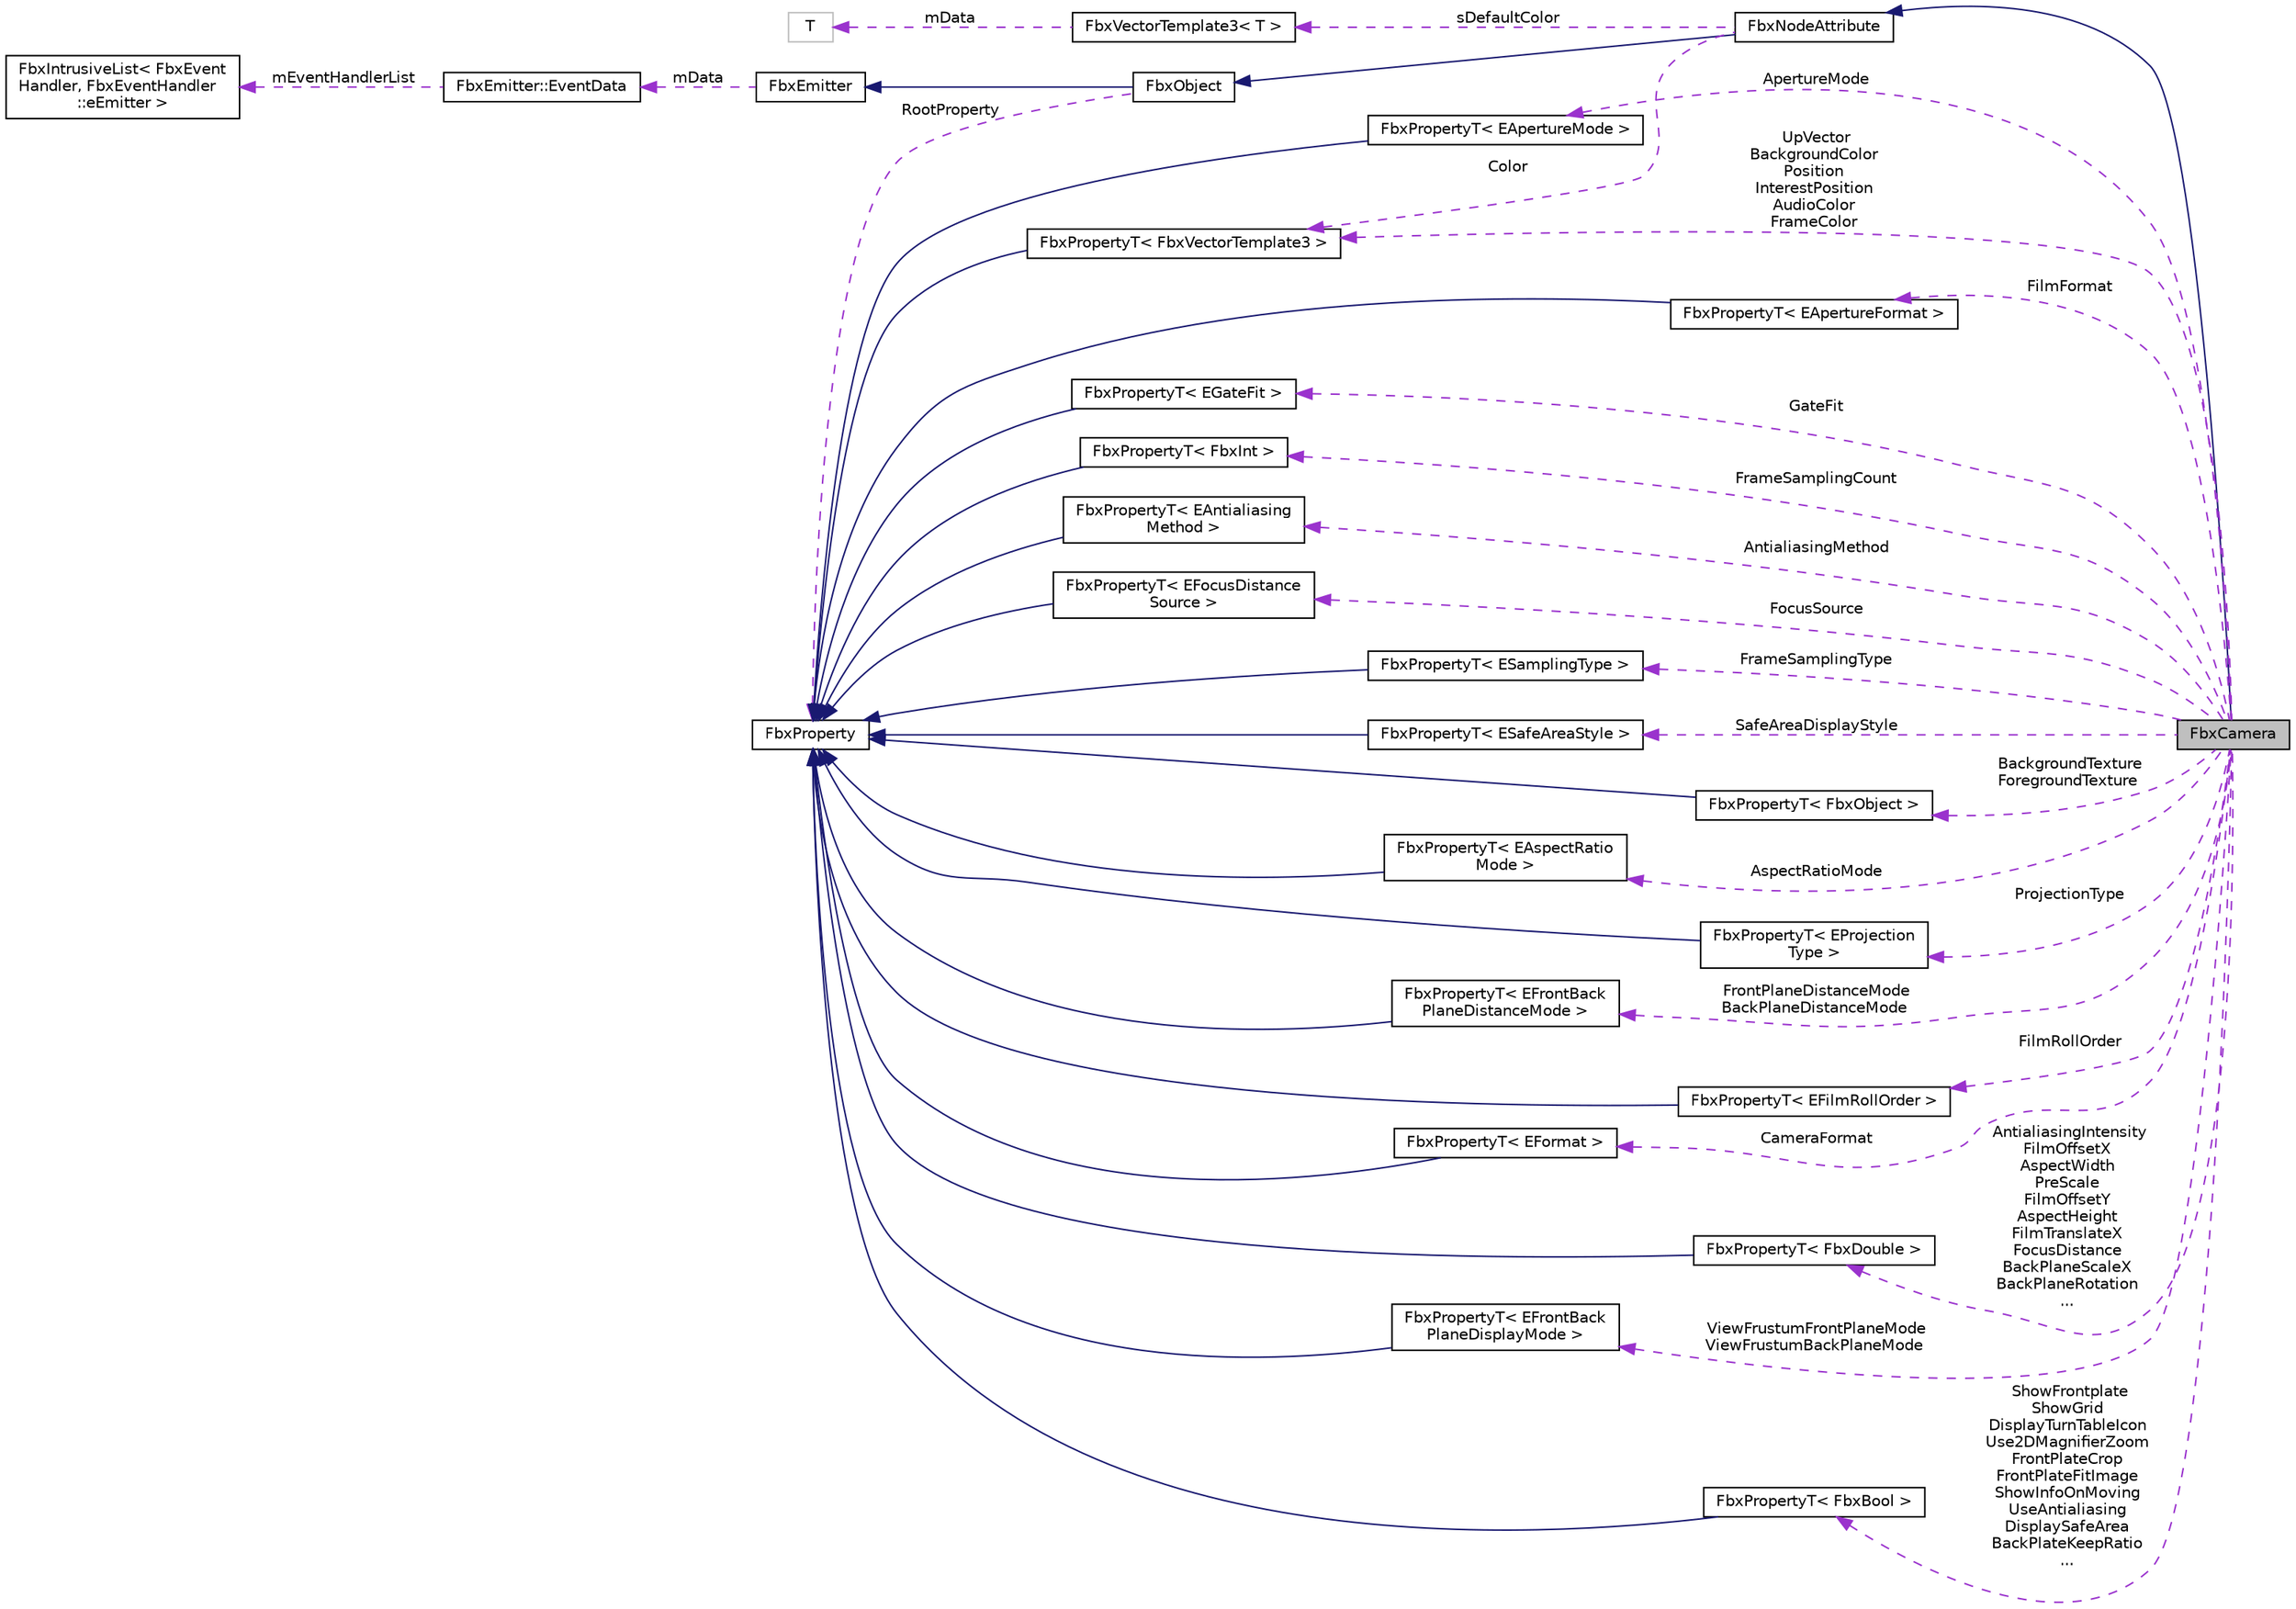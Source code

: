 digraph "FbxCamera"
{
  edge [fontname="Helvetica",fontsize="10",labelfontname="Helvetica",labelfontsize="10"];
  node [fontname="Helvetica",fontsize="10",shape=record];
  rankdir="LR";
  Node5 [label="FbxCamera",height=0.2,width=0.4,color="black", fillcolor="grey75", style="filled", fontcolor="black"];
  Node6 -> Node5 [dir="back",color="midnightblue",fontsize="10",style="solid",fontname="Helvetica"];
  Node6 [label="FbxNodeAttribute",height=0.2,width=0.4,color="black", fillcolor="white", style="filled",URL="$class_fbx_node_attribute.html",tooltip="This class is the base class to all types of node attributes.A node attribute is the content of a nod..."];
  Node7 -> Node6 [dir="back",color="midnightblue",fontsize="10",style="solid",fontname="Helvetica"];
  Node7 [label="FbxObject",height=0.2,width=0.4,color="black", fillcolor="white", style="filled",URL="$class_fbx_object.html"];
  Node8 -> Node7 [dir="back",color="midnightblue",fontsize="10",style="solid",fontname="Helvetica"];
  Node8 [label="FbxEmitter",height=0.2,width=0.4,color="black", fillcolor="white", style="filled",URL="$class_fbx_emitter.html"];
  Node9 -> Node8 [dir="back",color="darkorchid3",fontsize="10",style="dashed",label=" mData" ,fontname="Helvetica"];
  Node9 [label="FbxEmitter::EventData",height=0.2,width=0.4,color="black", fillcolor="white", style="filled",URL="$struct_fbx_emitter_1_1_event_data.html"];
  Node10 -> Node9 [dir="back",color="darkorchid3",fontsize="10",style="dashed",label=" mEventHandlerList" ,fontname="Helvetica"];
  Node10 [label="FbxIntrusiveList\< FbxEvent\lHandler, FbxEventHandler\l::eEmitter \>",height=0.2,width=0.4,color="black", fillcolor="white", style="filled",URL="$class_fbx_intrusive_list.html"];
  Node11 -> Node7 [dir="back",color="darkorchid3",fontsize="10",style="dashed",label=" RootProperty" ,fontname="Helvetica"];
  Node11 [label="FbxProperty",height=0.2,width=0.4,color="black", fillcolor="white", style="filled",URL="$class_fbx_property.html",tooltip="Class to hold user properties. "];
  Node12 -> Node6 [dir="back",color="darkorchid3",fontsize="10",style="dashed",label=" sDefaultColor" ,fontname="Helvetica"];
  Node12 [label="FbxVectorTemplate3\< T \>",height=0.2,width=0.4,color="black", fillcolor="white", style="filled",URL="$class_fbx_vector_template3.html"];
  Node13 -> Node12 [dir="back",color="darkorchid3",fontsize="10",style="dashed",label=" mData" ,fontname="Helvetica"];
  Node13 [label="T",height=0.2,width=0.4,color="grey75", fillcolor="white", style="filled"];
  Node14 -> Node6 [dir="back",color="darkorchid3",fontsize="10",style="dashed",label=" Color" ,fontname="Helvetica"];
  Node14 [label="FbxPropertyT\< FbxVectorTemplate3 \>",height=0.2,width=0.4,color="black", fillcolor="white", style="filled",URL="$class_fbx_property_t.html"];
  Node11 -> Node14 [dir="back",color="midnightblue",fontsize="10",style="solid",fontname="Helvetica"];
  Node15 -> Node5 [dir="back",color="darkorchid3",fontsize="10",style="dashed",label=" FrameSamplingType" ,fontname="Helvetica"];
  Node15 [label="FbxPropertyT\< ESamplingType \>",height=0.2,width=0.4,color="black", fillcolor="white", style="filled",URL="$class_fbx_property_t.html"];
  Node11 -> Node15 [dir="back",color="midnightblue",fontsize="10",style="solid",fontname="Helvetica"];
  Node16 -> Node5 [dir="back",color="darkorchid3",fontsize="10",style="dashed",label=" SafeAreaDisplayStyle" ,fontname="Helvetica"];
  Node16 [label="FbxPropertyT\< ESafeAreaStyle \>",height=0.2,width=0.4,color="black", fillcolor="white", style="filled",URL="$class_fbx_property_t.html"];
  Node11 -> Node16 [dir="back",color="midnightblue",fontsize="10",style="solid",fontname="Helvetica"];
  Node17 -> Node5 [dir="back",color="darkorchid3",fontsize="10",style="dashed",label=" BackgroundTexture\nForegroundTexture" ,fontname="Helvetica"];
  Node17 [label="FbxPropertyT\< FbxObject \>",height=0.2,width=0.4,color="black", fillcolor="white", style="filled",URL="$class_fbx_property_t.html"];
  Node11 -> Node17 [dir="back",color="midnightblue",fontsize="10",style="solid",fontname="Helvetica"];
  Node18 -> Node5 [dir="back",color="darkorchid3",fontsize="10",style="dashed",label=" AspectRatioMode" ,fontname="Helvetica"];
  Node18 [label="FbxPropertyT\< EAspectRatio\lMode \>",height=0.2,width=0.4,color="black", fillcolor="white", style="filled",URL="$class_fbx_property_t.html"];
  Node11 -> Node18 [dir="back",color="midnightblue",fontsize="10",style="solid",fontname="Helvetica"];
  Node19 -> Node5 [dir="back",color="darkorchid3",fontsize="10",style="dashed",label=" ProjectionType" ,fontname="Helvetica"];
  Node19 [label="FbxPropertyT\< EProjection\lType \>",height=0.2,width=0.4,color="black", fillcolor="white", style="filled",URL="$class_fbx_property_t.html"];
  Node11 -> Node19 [dir="back",color="midnightblue",fontsize="10",style="solid",fontname="Helvetica"];
  Node20 -> Node5 [dir="back",color="darkorchid3",fontsize="10",style="dashed",label=" FrontPlaneDistanceMode\nBackPlaneDistanceMode" ,fontname="Helvetica"];
  Node20 [label="FbxPropertyT\< EFrontBack\lPlaneDistanceMode \>",height=0.2,width=0.4,color="black", fillcolor="white", style="filled",URL="$class_fbx_property_t.html"];
  Node11 -> Node20 [dir="back",color="midnightblue",fontsize="10",style="solid",fontname="Helvetica"];
  Node21 -> Node5 [dir="back",color="darkorchid3",fontsize="10",style="dashed",label=" FilmRollOrder" ,fontname="Helvetica"];
  Node21 [label="FbxPropertyT\< EFilmRollOrder \>",height=0.2,width=0.4,color="black", fillcolor="white", style="filled",URL="$class_fbx_property_t.html"];
  Node11 -> Node21 [dir="back",color="midnightblue",fontsize="10",style="solid",fontname="Helvetica"];
  Node22 -> Node5 [dir="back",color="darkorchid3",fontsize="10",style="dashed",label=" CameraFormat" ,fontname="Helvetica"];
  Node22 [label="FbxPropertyT\< EFormat \>",height=0.2,width=0.4,color="black", fillcolor="white", style="filled",URL="$class_fbx_property_t.html"];
  Node11 -> Node22 [dir="back",color="midnightblue",fontsize="10",style="solid",fontname="Helvetica"];
  Node23 -> Node5 [dir="back",color="darkorchid3",fontsize="10",style="dashed",label=" AntialiasingIntensity\nFilmOffsetX\nAspectWidth\nPreScale\nFilmOffsetY\nAspectHeight\nFilmTranslateX\nFocusDistance\nBackPlaneScaleX\nBackPlaneRotation\n..." ,fontname="Helvetica"];
  Node23 [label="FbxPropertyT\< FbxDouble \>",height=0.2,width=0.4,color="black", fillcolor="white", style="filled",URL="$class_fbx_property_t.html"];
  Node11 -> Node23 [dir="back",color="midnightblue",fontsize="10",style="solid",fontname="Helvetica"];
  Node24 -> Node5 [dir="back",color="darkorchid3",fontsize="10",style="dashed",label=" ViewFrustumFrontPlaneMode\nViewFrustumBackPlaneMode" ,fontname="Helvetica"];
  Node24 [label="FbxPropertyT\< EFrontBack\lPlaneDisplayMode \>",height=0.2,width=0.4,color="black", fillcolor="white", style="filled",URL="$class_fbx_property_t.html"];
  Node11 -> Node24 [dir="back",color="midnightblue",fontsize="10",style="solid",fontname="Helvetica"];
  Node25 -> Node5 [dir="back",color="darkorchid3",fontsize="10",style="dashed",label=" ShowFrontplate\nShowGrid\nDisplayTurnTableIcon\nUse2DMagnifierZoom\nFrontPlateCrop\nFrontPlateFitImage\nShowInfoOnMoving\nUseAntialiasing\nDisplaySafeArea\nBackPlateKeepRatio\n..." ,fontname="Helvetica"];
  Node25 [label="FbxPropertyT\< FbxBool \>",height=0.2,width=0.4,color="black", fillcolor="white", style="filled",URL="$class_fbx_property_t.html"];
  Node11 -> Node25 [dir="back",color="midnightblue",fontsize="10",style="solid",fontname="Helvetica"];
  Node26 -> Node5 [dir="back",color="darkorchid3",fontsize="10",style="dashed",label=" ApertureMode" ,fontname="Helvetica"];
  Node26 [label="FbxPropertyT\< EApertureMode \>",height=0.2,width=0.4,color="black", fillcolor="white", style="filled",URL="$class_fbx_property_t.html"];
  Node11 -> Node26 [dir="back",color="midnightblue",fontsize="10",style="solid",fontname="Helvetica"];
  Node14 -> Node5 [dir="back",color="darkorchid3",fontsize="10",style="dashed",label=" UpVector\nBackgroundColor\nPosition\nInterestPosition\nAudioColor\nFrameColor" ,fontname="Helvetica"];
  Node27 -> Node5 [dir="back",color="darkorchid3",fontsize="10",style="dashed",label=" FilmFormat" ,fontname="Helvetica"];
  Node27 [label="FbxPropertyT\< EApertureFormat \>",height=0.2,width=0.4,color="black", fillcolor="white", style="filled",URL="$class_fbx_property_t.html"];
  Node11 -> Node27 [dir="back",color="midnightblue",fontsize="10",style="solid",fontname="Helvetica"];
  Node28 -> Node5 [dir="back",color="darkorchid3",fontsize="10",style="dashed",label=" GateFit" ,fontname="Helvetica"];
  Node28 [label="FbxPropertyT\< EGateFit \>",height=0.2,width=0.4,color="black", fillcolor="white", style="filled",URL="$class_fbx_property_t.html"];
  Node11 -> Node28 [dir="back",color="midnightblue",fontsize="10",style="solid",fontname="Helvetica"];
  Node29 -> Node5 [dir="back",color="darkorchid3",fontsize="10",style="dashed",label=" FrameSamplingCount" ,fontname="Helvetica"];
  Node29 [label="FbxPropertyT\< FbxInt \>",height=0.2,width=0.4,color="black", fillcolor="white", style="filled",URL="$class_fbx_property_t.html"];
  Node11 -> Node29 [dir="back",color="midnightblue",fontsize="10",style="solid",fontname="Helvetica"];
  Node30 -> Node5 [dir="back",color="darkorchid3",fontsize="10",style="dashed",label=" AntialiasingMethod" ,fontname="Helvetica"];
  Node30 [label="FbxPropertyT\< EAntialiasing\lMethod \>",height=0.2,width=0.4,color="black", fillcolor="white", style="filled",URL="$class_fbx_property_t.html"];
  Node11 -> Node30 [dir="back",color="midnightblue",fontsize="10",style="solid",fontname="Helvetica"];
  Node31 -> Node5 [dir="back",color="darkorchid3",fontsize="10",style="dashed",label=" FocusSource" ,fontname="Helvetica"];
  Node31 [label="FbxPropertyT\< EFocusDistance\lSource \>",height=0.2,width=0.4,color="black", fillcolor="white", style="filled",URL="$class_fbx_property_t.html"];
  Node11 -> Node31 [dir="back",color="midnightblue",fontsize="10",style="solid",fontname="Helvetica"];
}

